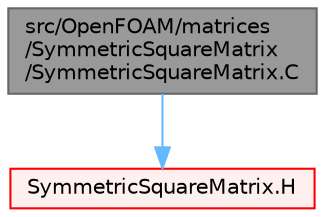 digraph "src/OpenFOAM/matrices/SymmetricSquareMatrix/SymmetricSquareMatrix.C"
{
 // LATEX_PDF_SIZE
  bgcolor="transparent";
  edge [fontname=Helvetica,fontsize=10,labelfontname=Helvetica,labelfontsize=10];
  node [fontname=Helvetica,fontsize=10,shape=box,height=0.2,width=0.4];
  Node1 [id="Node000001",label="src/OpenFOAM/matrices\l/SymmetricSquareMatrix\l/SymmetricSquareMatrix.C",height=0.2,width=0.4,color="gray40", fillcolor="grey60", style="filled", fontcolor="black",tooltip=" "];
  Node1 -> Node2 [id="edge1_Node000001_Node000002",color="steelblue1",style="solid",tooltip=" "];
  Node2 [id="Node000002",label="SymmetricSquareMatrix.H",height=0.2,width=0.4,color="red", fillcolor="#FFF0F0", style="filled",URL="$SymmetricSquareMatrix_8H.html",tooltip=" "];
}
